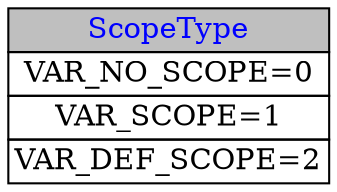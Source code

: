 digraph "TypeValue"
{
    // global attributes
    fontname="Helvetica"
    fontsize="10"
    //rankdir=LR

    // edge attributes
    edge [labelfontname="Helvetica", labelfontsize="10"];
    // node attributes
    node [color="black", fillcolor="white", style="filled", fontcolor="black", shape=none, width=0, height=0, margin=0];

    // node
    ScopeType [label=<
    <TABLE BORDER="0" CELLBORDER="1" CELLSPACING="0">
        <TR><TD BGCOLOR="grey75"><FONT COLOR="blue">ScopeType</FONT></TD></TR>
        <TR><TD PORT="f0">VAR_NO_SCOPE=0</TD></TR>
        <TR><TD PORT="f1">VAR_SCOPE=1</TD></TR>
        <TR><TD PORT="f2">VAR_DEF_SCOPE=2</TD></TR>
    </TABLE>>];
}
